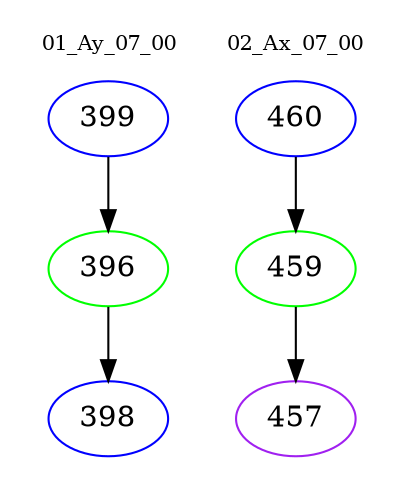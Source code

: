 digraph{
subgraph cluster_0 {
color = white
label = "01_Ay_07_00";
fontsize=10;
T0_399 [label="399", color="blue"]
T0_399 -> T0_396 [color="black"]
T0_396 [label="396", color="green"]
T0_396 -> T0_398 [color="black"]
T0_398 [label="398", color="blue"]
}
subgraph cluster_1 {
color = white
label = "02_Ax_07_00";
fontsize=10;
T1_460 [label="460", color="blue"]
T1_460 -> T1_459 [color="black"]
T1_459 [label="459", color="green"]
T1_459 -> T1_457 [color="black"]
T1_457 [label="457", color="purple"]
}
}
